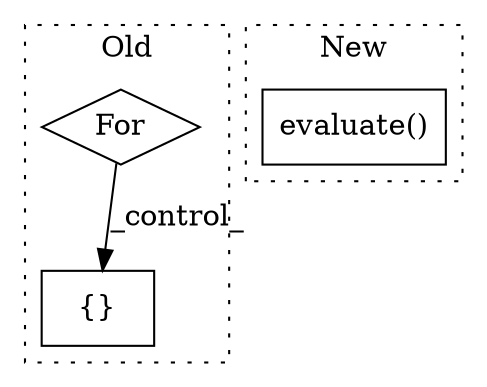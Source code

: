 digraph G {
subgraph cluster0 {
1 [label="For" a="107" s="2116,2133" l="4,10" shape="diamond"];
3 [label="{}" a="59" s="2243,2266" l="1,0" shape="box"];
label = "Old";
style="dotted";
}
subgraph cluster1 {
2 [label="evaluate()" a="75" s="4593,4622" l="19,1" shape="box"];
label = "New";
style="dotted";
}
1 -> 3 [label="_control_"];
}